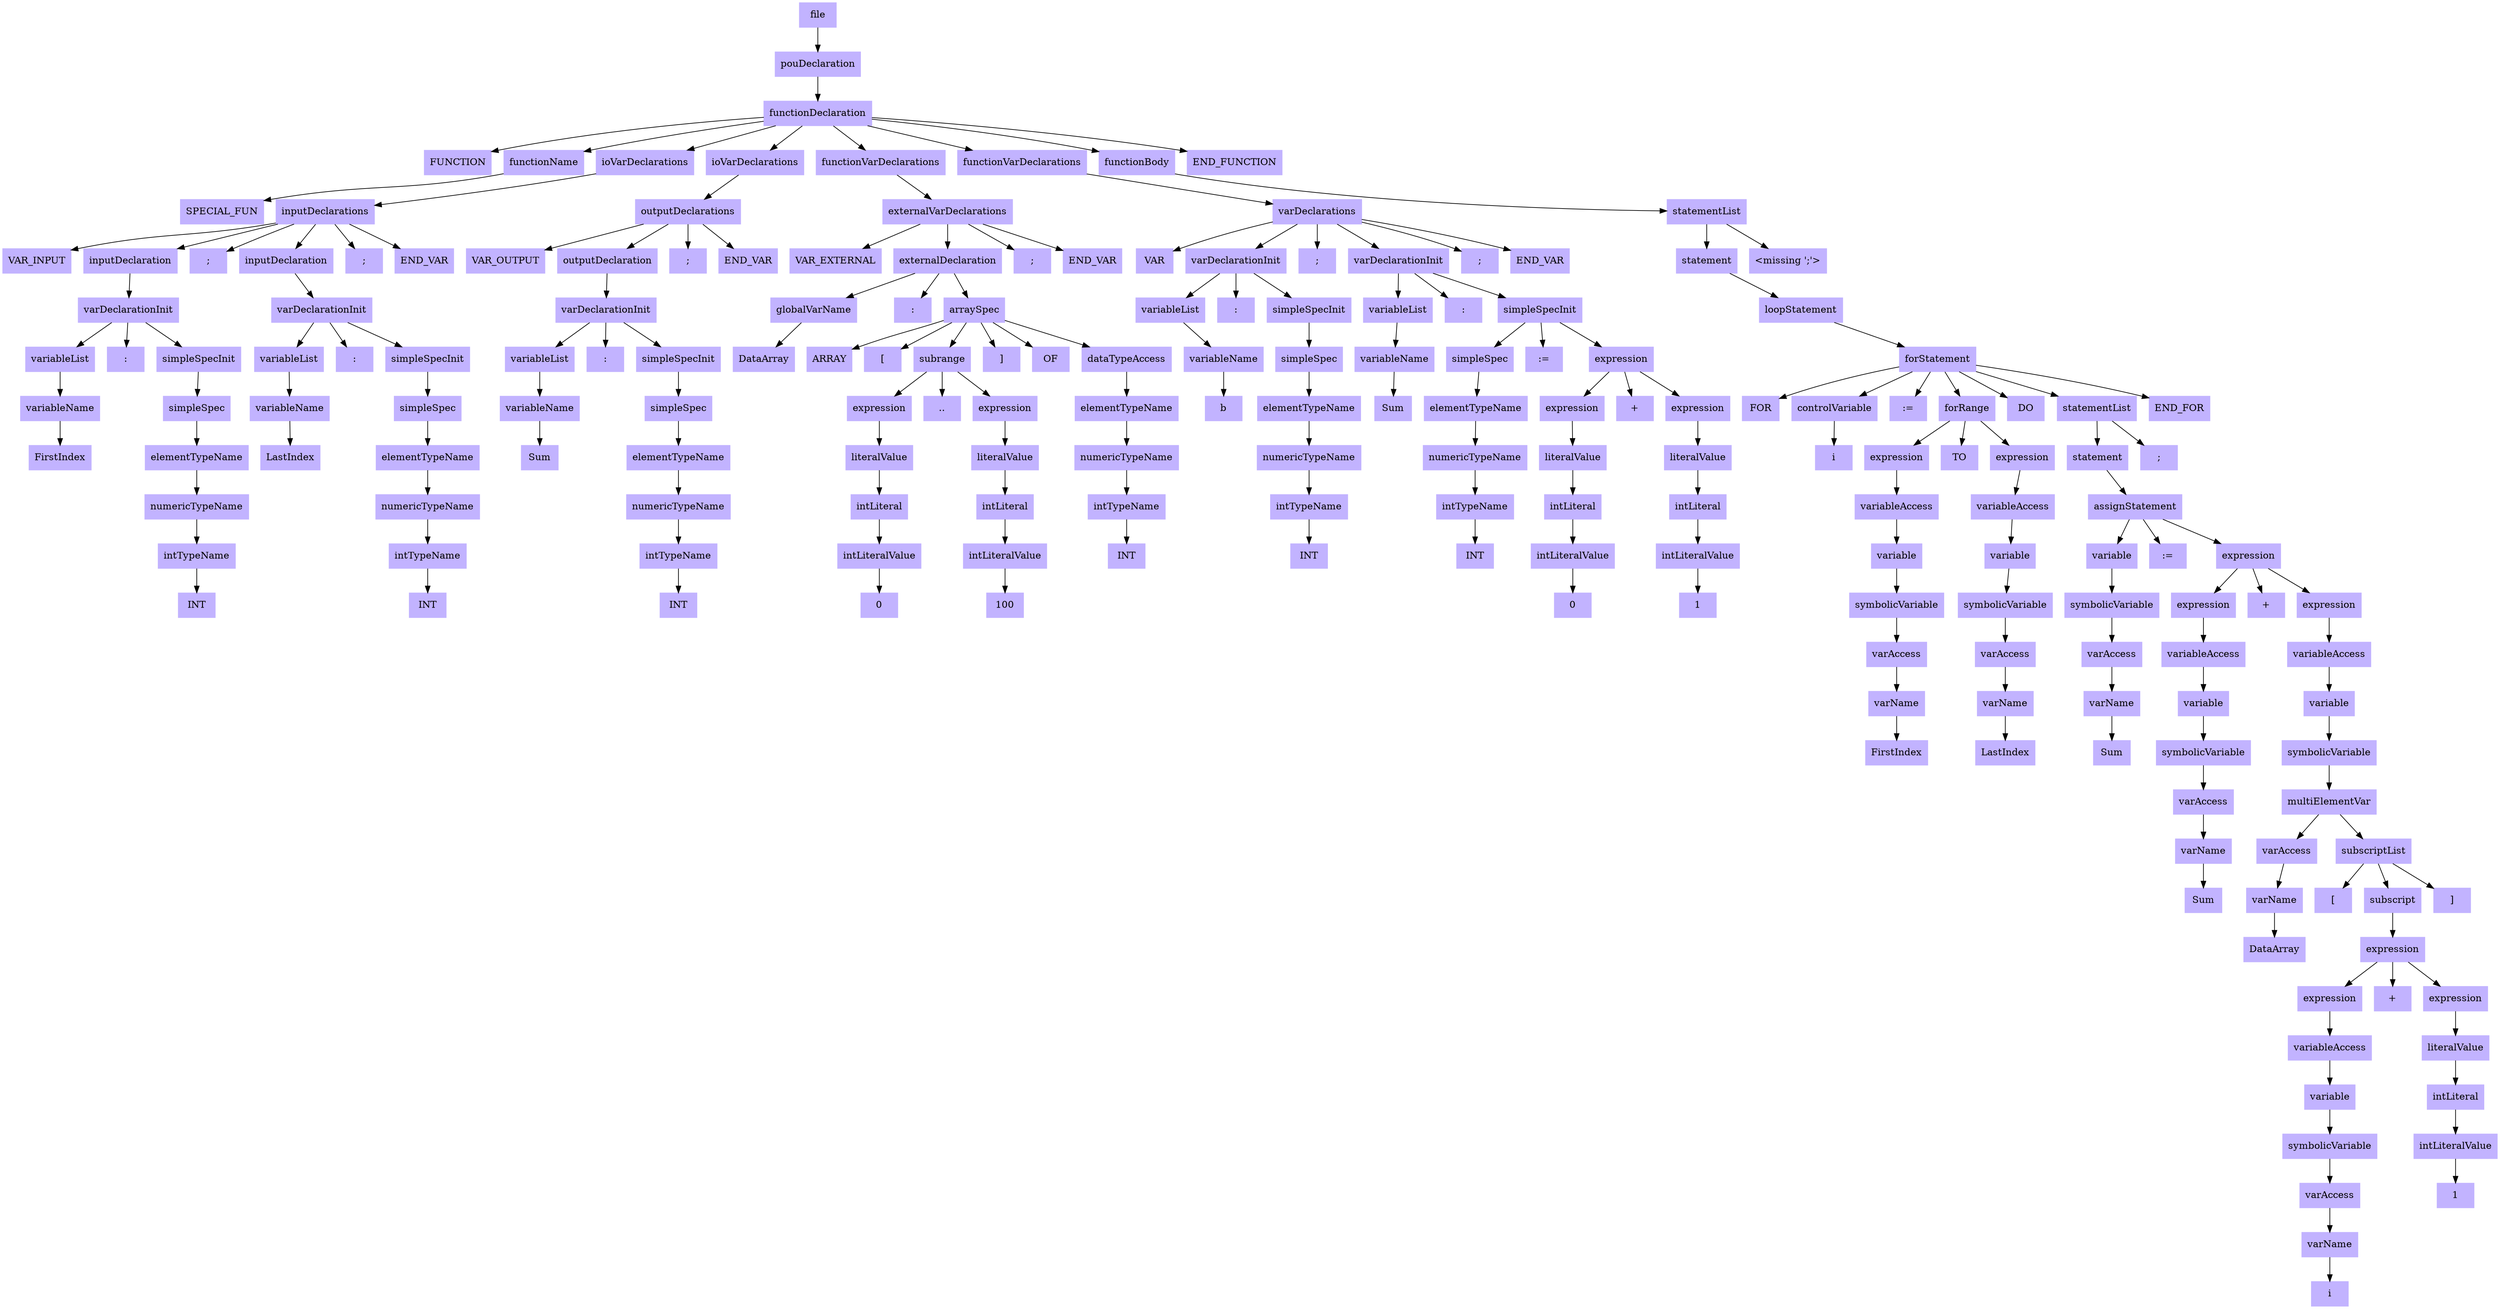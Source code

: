 digraph ParseTree {
node [shape=box, style=filled, color=".7 .3 1.0"];
node0 [label="file"];
node1 [label="pouDeclaration"];
node0 -> node1;
node2 [label="functionDeclaration"];
node1 -> node2;
node3 [label="FUNCTION"];
node2 -> node3;
node4 [label="functionName"];
node2 -> node4;
node5 [label="SPECIAL_FUN"];
node4 -> node5;
node6 [label="ioVarDeclarations"];
node2 -> node6;
node7 [label="inputDeclarations"];
node6 -> node7;
node8 [label="VAR_INPUT"];
node7 -> node8;
node9 [label="inputDeclaration"];
node7 -> node9;
node10 [label="varDeclarationInit"];
node9 -> node10;
node11 [label="variableList"];
node10 -> node11;
node12 [label="variableName"];
node11 -> node12;
node13 [label="FirstIndex"];
node12 -> node13;
node14 [label=":"];
node10 -> node14;
node15 [label="simpleSpecInit"];
node10 -> node15;
node16 [label="simpleSpec"];
node15 -> node16;
node17 [label="elementTypeName"];
node16 -> node17;
node18 [label="numericTypeName"];
node17 -> node18;
node19 [label="intTypeName"];
node18 -> node19;
node20 [label="INT"];
node19 -> node20;
node21 [label=";"];
node7 -> node21;
node22 [label="inputDeclaration"];
node7 -> node22;
node23 [label="varDeclarationInit"];
node22 -> node23;
node24 [label="variableList"];
node23 -> node24;
node25 [label="variableName"];
node24 -> node25;
node26 [label="LastIndex"];
node25 -> node26;
node27 [label=":"];
node23 -> node27;
node28 [label="simpleSpecInit"];
node23 -> node28;
node29 [label="simpleSpec"];
node28 -> node29;
node30 [label="elementTypeName"];
node29 -> node30;
node31 [label="numericTypeName"];
node30 -> node31;
node32 [label="intTypeName"];
node31 -> node32;
node33 [label="INT"];
node32 -> node33;
node34 [label=";"];
node7 -> node34;
node35 [label="END_VAR"];
node7 -> node35;
node36 [label="ioVarDeclarations"];
node2 -> node36;
node37 [label="outputDeclarations"];
node36 -> node37;
node38 [label="VAR_OUTPUT"];
node37 -> node38;
node39 [label="outputDeclaration"];
node37 -> node39;
node40 [label="varDeclarationInit"];
node39 -> node40;
node41 [label="variableList"];
node40 -> node41;
node42 [label="variableName"];
node41 -> node42;
node43 [label="Sum"];
node42 -> node43;
node44 [label=":"];
node40 -> node44;
node45 [label="simpleSpecInit"];
node40 -> node45;
node46 [label="simpleSpec"];
node45 -> node46;
node47 [label="elementTypeName"];
node46 -> node47;
node48 [label="numericTypeName"];
node47 -> node48;
node49 [label="intTypeName"];
node48 -> node49;
node50 [label="INT"];
node49 -> node50;
node51 [label=";"];
node37 -> node51;
node52 [label="END_VAR"];
node37 -> node52;
node53 [label="functionVarDeclarations"];
node2 -> node53;
node54 [label="externalVarDeclarations"];
node53 -> node54;
node55 [label="VAR_EXTERNAL"];
node54 -> node55;
node56 [label="externalDeclaration"];
node54 -> node56;
node57 [label="globalVarName"];
node56 -> node57;
node58 [label="DataArray"];
node57 -> node58;
node59 [label=":"];
node56 -> node59;
node60 [label="arraySpec"];
node56 -> node60;
node61 [label="ARRAY"];
node60 -> node61;
node62 [label="["];
node60 -> node62;
node63 [label="subrange"];
node60 -> node63;
node64 [label="expression"];
node63 -> node64;
node65 [label="literalValue"];
node64 -> node65;
node66 [label="intLiteral"];
node65 -> node66;
node67 [label="intLiteralValue"];
node66 -> node67;
node68 [label="0"];
node67 -> node68;
node69 [label=".."];
node63 -> node69;
node70 [label="expression"];
node63 -> node70;
node71 [label="literalValue"];
node70 -> node71;
node72 [label="intLiteral"];
node71 -> node72;
node73 [label="intLiteralValue"];
node72 -> node73;
node74 [label="100"];
node73 -> node74;
node75 [label="]"];
node60 -> node75;
node76 [label="OF"];
node60 -> node76;
node77 [label="dataTypeAccess"];
node60 -> node77;
node78 [label="elementTypeName"];
node77 -> node78;
node79 [label="numericTypeName"];
node78 -> node79;
node80 [label="intTypeName"];
node79 -> node80;
node81 [label="INT"];
node80 -> node81;
node82 [label=";"];
node54 -> node82;
node83 [label="END_VAR"];
node54 -> node83;
node84 [label="functionVarDeclarations"];
node2 -> node84;
node85 [label="varDeclarations"];
node84 -> node85;
node86 [label="VAR"];
node85 -> node86;
node87 [label="varDeclarationInit"];
node85 -> node87;
node88 [label="variableList"];
node87 -> node88;
node89 [label="variableName"];
node88 -> node89;
node90 [label="b"];
node89 -> node90;
node91 [label=":"];
node87 -> node91;
node92 [label="simpleSpecInit"];
node87 -> node92;
node93 [label="simpleSpec"];
node92 -> node93;
node94 [label="elementTypeName"];
node93 -> node94;
node95 [label="numericTypeName"];
node94 -> node95;
node96 [label="intTypeName"];
node95 -> node96;
node97 [label="INT"];
node96 -> node97;
node98 [label=";"];
node85 -> node98;
node99 [label="varDeclarationInit"];
node85 -> node99;
node100 [label="variableList"];
node99 -> node100;
node101 [label="variableName"];
node100 -> node101;
node102 [label="Sum"];
node101 -> node102;
node103 [label=":"];
node99 -> node103;
node104 [label="simpleSpecInit"];
node99 -> node104;
node105 [label="simpleSpec"];
node104 -> node105;
node106 [label="elementTypeName"];
node105 -> node106;
node107 [label="numericTypeName"];
node106 -> node107;
node108 [label="intTypeName"];
node107 -> node108;
node109 [label="INT"];
node108 -> node109;
node110 [label=":="];
node104 -> node110;
node111 [label="expression"];
node104 -> node111;
node112 [label="expression"];
node111 -> node112;
node113 [label="literalValue"];
node112 -> node113;
node114 [label="intLiteral"];
node113 -> node114;
node115 [label="intLiteralValue"];
node114 -> node115;
node116 [label="0"];
node115 -> node116;
node117 [label="+"];
node111 -> node117;
node118 [label="expression"];
node111 -> node118;
node119 [label="literalValue"];
node118 -> node119;
node120 [label="intLiteral"];
node119 -> node120;
node121 [label="intLiteralValue"];
node120 -> node121;
node122 [label="1"];
node121 -> node122;
node123 [label=";"];
node85 -> node123;
node124 [label="END_VAR"];
node85 -> node124;
node125 [label="functionBody"];
node2 -> node125;
node126 [label="statementList"];
node125 -> node126;
node127 [label="statement"];
node126 -> node127;
node128 [label="loopStatement"];
node127 -> node128;
node129 [label="forStatement"];
node128 -> node129;
node130 [label="FOR"];
node129 -> node130;
node131 [label="controlVariable"];
node129 -> node131;
node132 [label="i"];
node131 -> node132;
node133 [label=":="];
node129 -> node133;
node134 [label="forRange"];
node129 -> node134;
node135 [label="expression"];
node134 -> node135;
node136 [label="variableAccess"];
node135 -> node136;
node137 [label="variable"];
node136 -> node137;
node138 [label="symbolicVariable"];
node137 -> node138;
node139 [label="varAccess"];
node138 -> node139;
node140 [label="varName"];
node139 -> node140;
node141 [label="FirstIndex"];
node140 -> node141;
node142 [label="TO"];
node134 -> node142;
node143 [label="expression"];
node134 -> node143;
node144 [label="variableAccess"];
node143 -> node144;
node145 [label="variable"];
node144 -> node145;
node146 [label="symbolicVariable"];
node145 -> node146;
node147 [label="varAccess"];
node146 -> node147;
node148 [label="varName"];
node147 -> node148;
node149 [label="LastIndex"];
node148 -> node149;
node150 [label="DO"];
node129 -> node150;
node151 [label="statementList"];
node129 -> node151;
node152 [label="statement"];
node151 -> node152;
node153 [label="assignStatement"];
node152 -> node153;
node154 [label="variable"];
node153 -> node154;
node155 [label="symbolicVariable"];
node154 -> node155;
node156 [label="varAccess"];
node155 -> node156;
node157 [label="varName"];
node156 -> node157;
node158 [label="Sum"];
node157 -> node158;
node159 [label=":="];
node153 -> node159;
node160 [label="expression"];
node153 -> node160;
node161 [label="expression"];
node160 -> node161;
node162 [label="variableAccess"];
node161 -> node162;
node163 [label="variable"];
node162 -> node163;
node164 [label="symbolicVariable"];
node163 -> node164;
node165 [label="varAccess"];
node164 -> node165;
node166 [label="varName"];
node165 -> node166;
node167 [label="Sum"];
node166 -> node167;
node168 [label="+"];
node160 -> node168;
node169 [label="expression"];
node160 -> node169;
node170 [label="variableAccess"];
node169 -> node170;
node171 [label="variable"];
node170 -> node171;
node172 [label="symbolicVariable"];
node171 -> node172;
node173 [label="multiElementVar"];
node172 -> node173;
node174 [label="varAccess"];
node173 -> node174;
node175 [label="varName"];
node174 -> node175;
node176 [label="DataArray"];
node175 -> node176;
node177 [label="subscriptList"];
node173 -> node177;
node178 [label="["];
node177 -> node178;
node179 [label="subscript"];
node177 -> node179;
node180 [label="expression"];
node179 -> node180;
node181 [label="expression"];
node180 -> node181;
node182 [label="variableAccess"];
node181 -> node182;
node183 [label="variable"];
node182 -> node183;
node184 [label="symbolicVariable"];
node183 -> node184;
node185 [label="varAccess"];
node184 -> node185;
node186 [label="varName"];
node185 -> node186;
node187 [label="i"];
node186 -> node187;
node188 [label="+"];
node180 -> node188;
node189 [label="expression"];
node180 -> node189;
node190 [label="literalValue"];
node189 -> node190;
node191 [label="intLiteral"];
node190 -> node191;
node192 [label="intLiteralValue"];
node191 -> node192;
node193 [label="1"];
node192 -> node193;
node194 [label="]"];
node177 -> node194;
node195 [label=";"];
node151 -> node195;
node196 [label="END_FOR"];
node129 -> node196;
node197 [label="<missing ';'>"];
node126 -> node197;
node198 [label="END_FUNCTION"];
node2 -> node198;
}
